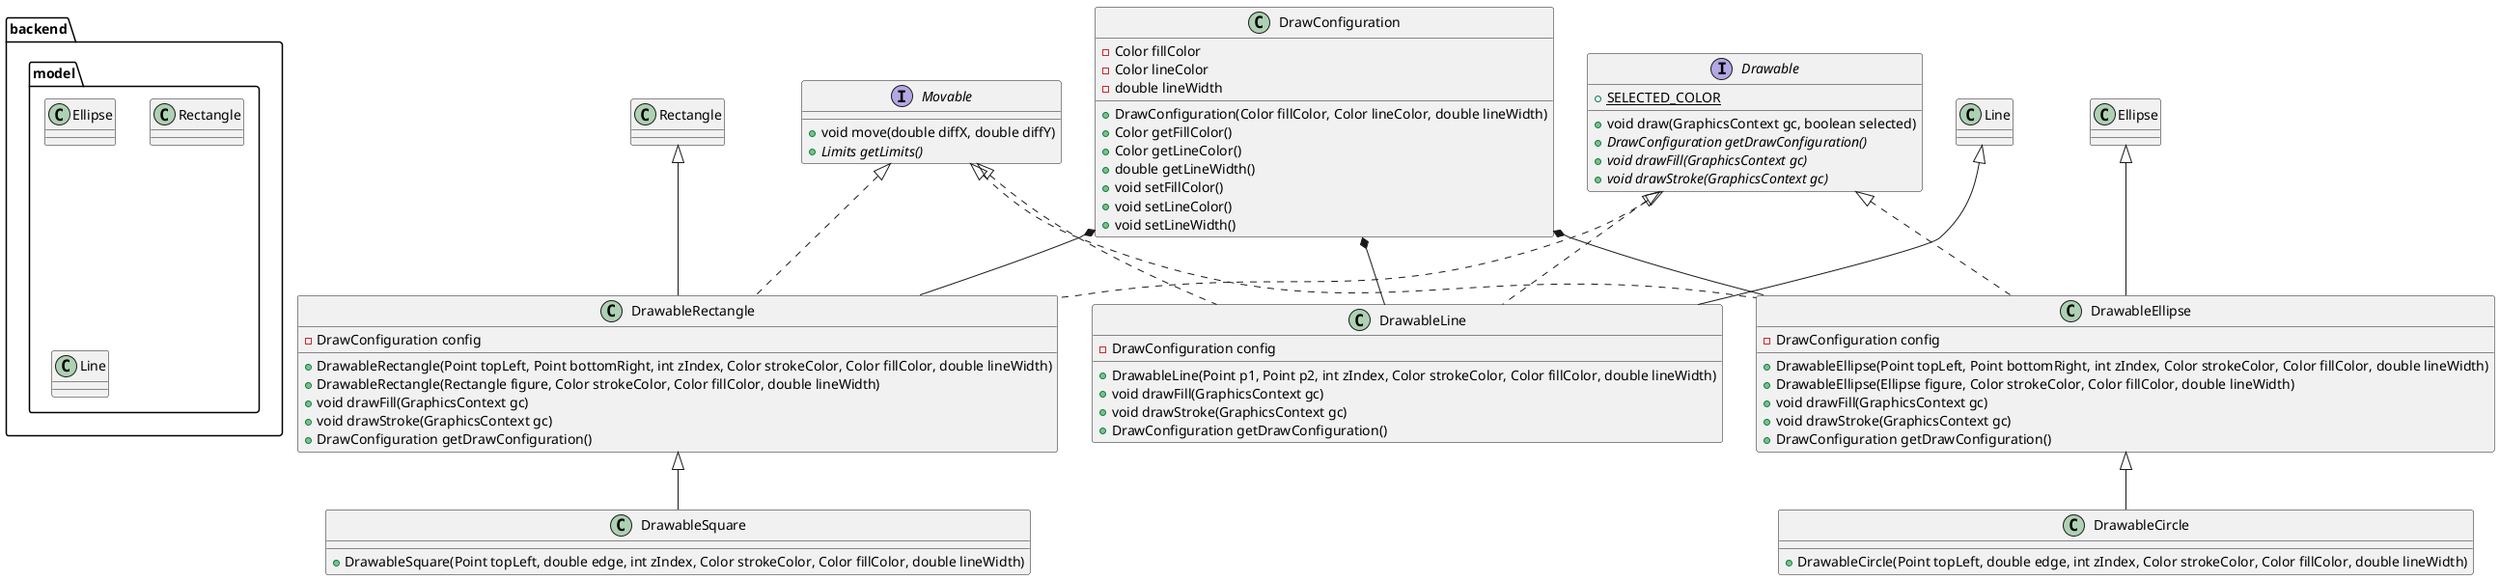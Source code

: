 @startuml
'https://plantuml.com/class-diagram

interface Drawable {
    + {static} SELECTED_COLOR

    + void draw(GraphicsContext gc, boolean selected)
    + {abstract} DrawConfiguration getDrawConfiguration()
    + {abstract} void drawFill(GraphicsContext gc)
    + {abstract} void drawStroke(GraphicsContext gc)
}

interface Movable {
    + void move(double diffX, double diffY)
    + {abstract} Limits getLimits()
}

class DrawConfiguration {
    - Color fillColor
    - Color lineColor
    - double lineWidth

    + DrawConfiguration(Color fillColor, Color lineColor, double lineWidth)
    + Color getFillColor()
    + Color getLineColor()
    + double getLineWidth()
    + void setFillColor()
    + void setLineColor()
    + void setLineWidth()
}

package backend.model {
    class Ellipse
    class Rectangle
    class Line
}

class DrawableRectangle extends Rectangle implements Drawable, Movable {
    - DrawConfiguration config

    + DrawableRectangle(Point topLeft, Point bottomRight, int zIndex, Color strokeColor, Color fillColor, double lineWidth)
    + DrawableRectangle(Rectangle figure, Color strokeColor, Color fillColor, double lineWidth)
    + void drawFill(GraphicsContext gc)
    + void drawStroke(GraphicsContext gc)
    + DrawConfiguration getDrawConfiguration()
}

class DrawableEllipse extends Ellipse implements Drawable, Movable {
    - DrawConfiguration config

    + DrawableEllipse(Point topLeft, Point bottomRight, int zIndex, Color strokeColor, Color fillColor, double lineWidth)
    + DrawableEllipse(Ellipse figure, Color strokeColor, Color fillColor, double lineWidth)
    + void drawFill(GraphicsContext gc)
    + void drawStroke(GraphicsContext gc)
    + DrawConfiguration getDrawConfiguration()
}

class DrawableLine extends Line implements Drawable, Movable {
    - DrawConfiguration config

    + DrawableLine(Point p1, Point p2, int zIndex, Color strokeColor, Color fillColor, double lineWidth)
    + void drawFill(GraphicsContext gc)
    + void drawStroke(GraphicsContext gc)
    + DrawConfiguration getDrawConfiguration()
}

class DrawableSquare extends DrawableRectangle {
    + DrawableSquare(Point topLeft, double edge, int zIndex, Color strokeColor, Color fillColor, double lineWidth)
}

class DrawableCircle extends DrawableEllipse {
    + DrawableCircle(Point topLeft, double edge, int zIndex, Color strokeColor, Color fillColor, double lineWidth)
}

DrawConfiguration *-- DrawableRectangle
DrawConfiguration *-- DrawableEllipse
DrawConfiguration *-- DrawableLine

@enduml